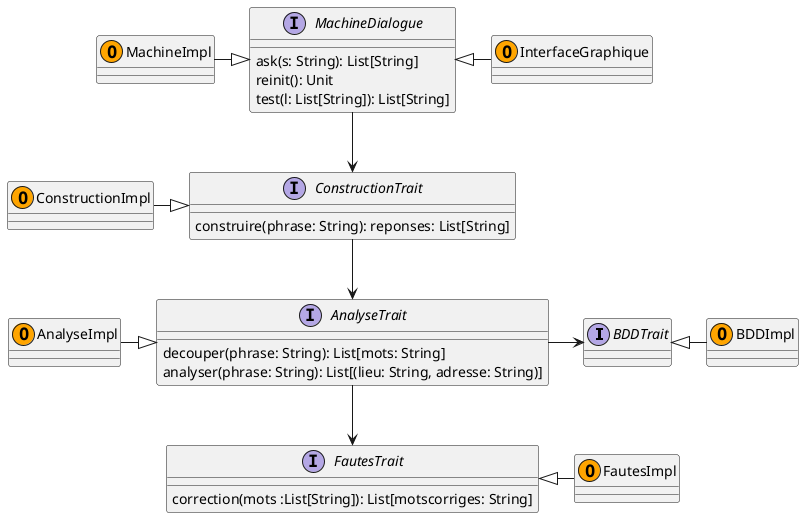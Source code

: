 @startuml Avatar

interface BDDTrait{
	
}

interface MachineDialogue {
	ask(s: String): List[String]
	reinit(): Unit
	test(l: List[String]): List[String]
}

interface ConstructionTrait{
	construire(phrase: String): reponses: List[String]
}
	
interface InterfaceGraphique{
	
}

interface FautesTrait{
	correction(mots :List[String]): List[motscorriges: String]
}

interface AnalyseTrait{
	decouper(phrase: String): List[mots: String]
	analyser(phrase: String): List[(lieu: String, adresse: String)]
}


class MachineImpl <<(O,Orange)>>
class InterfaceGraphique <<(O,Orange)>>
class ConstructionImpl <<(O,Orange)>>
class AnalyseImpl <<(O,Orange)>>
class BDDImpl <<(O,Orange)>>
class FautesImpl <<(O,Orange)>>

MachineImpl -|> MachineDialogue
MachineDialogue <|- InterfaceGraphique
BDDTrait <|-  BDDImpl 
ConstructionImpl -|>  ConstructionTrait
AnalyseImpl -|>  AnalyseTrait 
FautesTrait <|-  FautesImpl 

MachineDialogue --> ConstructionTrait
ConstructionTrait --> AnalyseTrait
AnalyseTrait -> BDDTrait
AnalyseTrait --> FautesTrait

@enduml